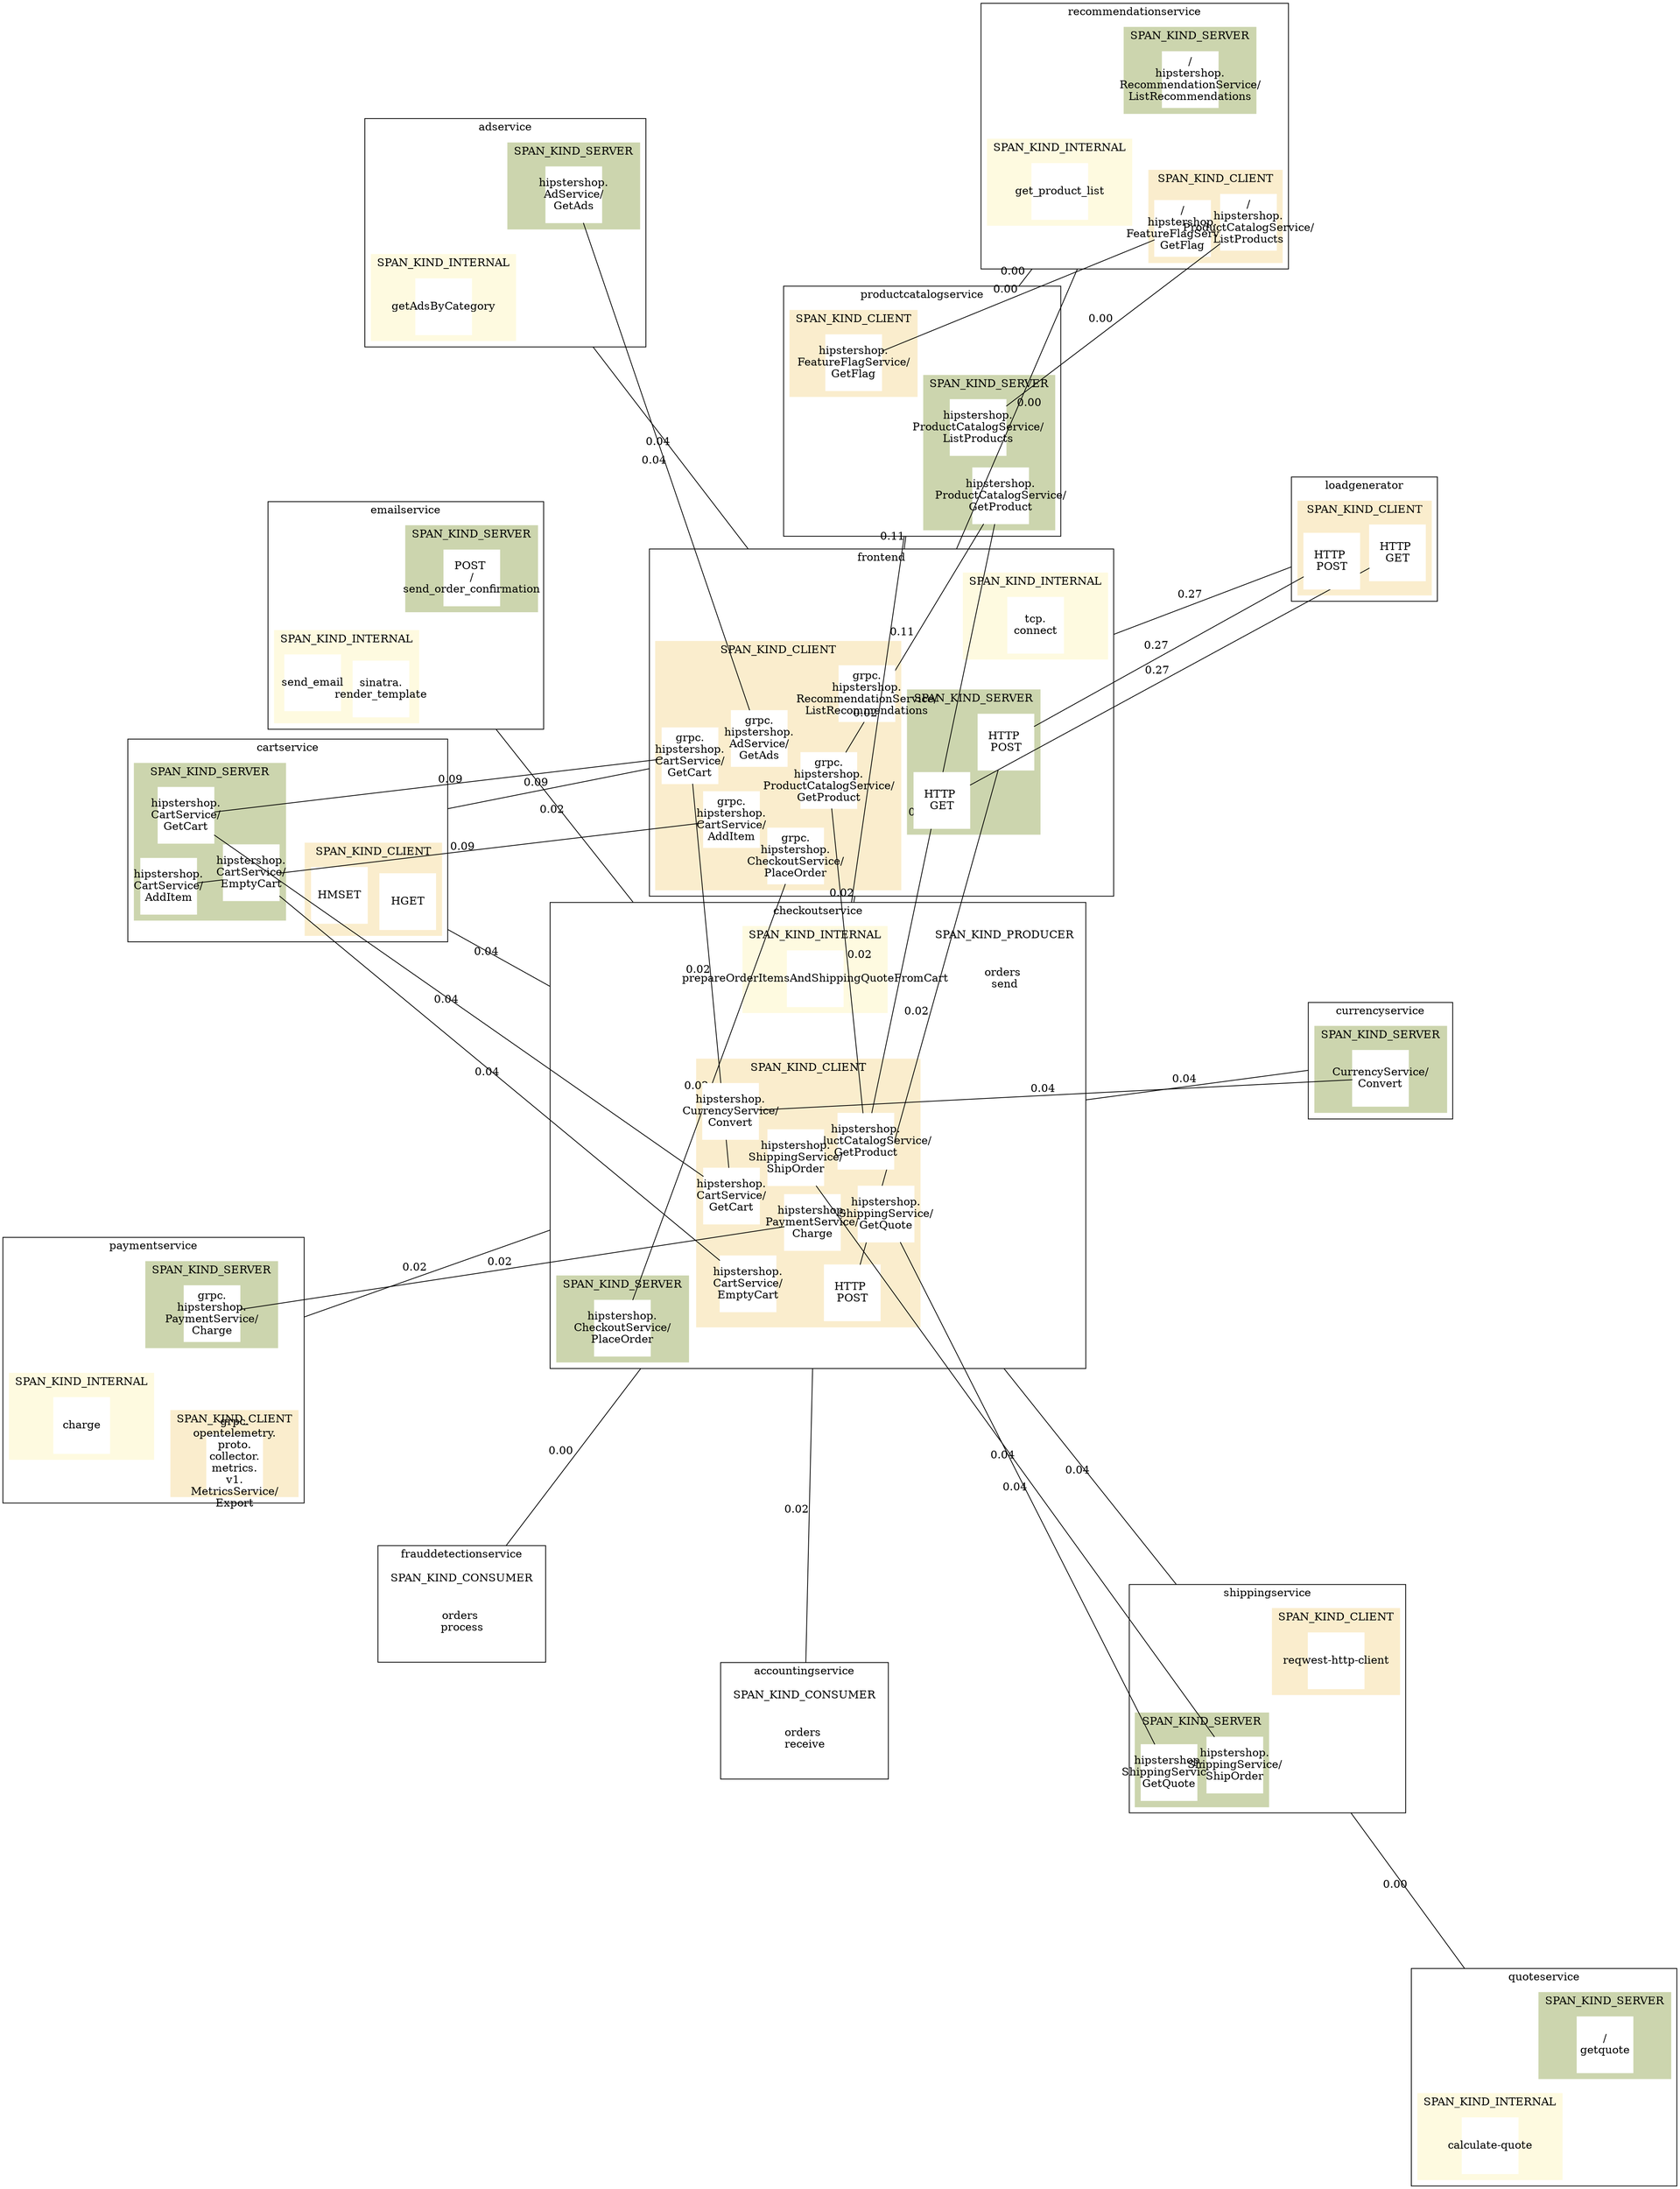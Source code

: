 graph {
  layout=fdp;
  subgraph cluster_checkoutservice {
    label=checkoutservice;
    subgraph cluster_checkoutservice_SPAN_KIND_SERVER {
      label=SPAN_KIND_SERVER;
      cluster=cluster_checkoutservice;
      color="#ccd5ae";
      style=filled;
      fontcolor=black;
      checkoutservice_hipstershop_CheckoutService_PlaceOrder_SPAN_KIND_SERVER [label="hipstershop.
CheckoutService/
PlaceOrder",cluster=cluster_checkoutservice_SPAN_KIND_SERVER,tooltip="hipstershop.CheckoutService/PlaceOrder",width=1,height=1,fixedsize=true,shape=box,color=white,style=filled,fontcolor=black]
    }
    subgraph cluster_checkoutservice_SPAN_KIND_CLIENT {
      label=SPAN_KIND_CLIENT;
      cluster=cluster_checkoutservice;
      color="#faedcd";
      style=filled;
      fontcolor=black;
      checkoutservice_HTTP_POST_SPAN_KIND_CLIENT [label="HTTP 
POST",cluster=cluster_checkoutservice_SPAN_KIND_CLIENT,tooltip="HTTP POST",width=1,height=1,fixedsize=true,shape=box,color=white,style=filled,fontcolor=black]
      checkoutservice_hipstershop_CartService_EmptyCart_SPAN_KIND_CLIENT [label="hipstershop.
CartService/
EmptyCart",cluster=cluster_checkoutservice_SPAN_KIND_CLIENT,tooltip="hipstershop.CartService/EmptyCart",width=1,height=1,fixedsize=true,shape=box,color=white,style=filled,fontcolor=black]
      checkoutservice_hipstershop_CartService_GetCart_SPAN_KIND_CLIENT [label="hipstershop.
CartService/
GetCart",cluster=cluster_checkoutservice_SPAN_KIND_CLIENT,tooltip="hipstershop.CartService/GetCart",width=1,height=1,fixedsize=true,shape=box,color=white,style=filled,fontcolor=black]
      checkoutservice_hipstershop_CurrencyService_Convert_SPAN_KIND_CLIENT [label="hipstershop.
CurrencyService/
Convert",cluster=cluster_checkoutservice_SPAN_KIND_CLIENT,tooltip="hipstershop.CurrencyService/Convert",width=1,height=1,fixedsize=true,shape=box,color=white,style=filled,fontcolor=black]
      checkoutservice_hipstershop_PaymentService_Charge_SPAN_KIND_CLIENT [label="hipstershop.
PaymentService/
Charge",cluster=cluster_checkoutservice_SPAN_KIND_CLIENT,tooltip="hipstershop.PaymentService/Charge",width=1,height=1,fixedsize=true,shape=box,color=white,style=filled,fontcolor=black]
      checkoutservice_hipstershop_ProductCatalogService_GetProduct_SPAN_KIND_CLIENT [label="hipstershop.
ProductCatalogService/
GetProduct",cluster=cluster_checkoutservice_SPAN_KIND_CLIENT,tooltip="hipstershop.ProductCatalogService/GetProduct",width=1,height=1,fixedsize=true,shape=box,color=white,style=filled,fontcolor=black]
      checkoutservice_hipstershop_ShippingService_GetQuote_SPAN_KIND_CLIENT [label="hipstershop.
ShippingService/
GetQuote",cluster=cluster_checkoutservice_SPAN_KIND_CLIENT,tooltip="hipstershop.ShippingService/GetQuote",width=1,height=1,fixedsize=true,shape=box,color=white,style=filled,fontcolor=black]
      checkoutservice_hipstershop_ShippingService_ShipOrder_SPAN_KIND_CLIENT [label="hipstershop.
ShippingService/
ShipOrder",cluster=cluster_checkoutservice_SPAN_KIND_CLIENT,tooltip="hipstershop.ShippingService/ShipOrder",width=1,height=1,fixedsize=true,shape=box,color=white,style=filled,fontcolor=black]
    }
    subgraph cluster_checkoutservice_SPAN_KIND_PRODUCER {
      label=SPAN_KIND_PRODUCER;
      cluster=cluster_checkoutservice;
      color=white;
      style=filled;
      fontcolor=black;
      checkoutservice_orders_send_SPAN_KIND_PRODUCER [label="orders 
send",cluster=cluster_checkoutservice_SPAN_KIND_PRODUCER,tooltip="orders send",width=1,height=1,fixedsize=true,shape=box,color=white,style=filled,fontcolor=black]
    }
    subgraph cluster_checkoutservice_SPAN_KIND_INTERNAL {
      label=SPAN_KIND_INTERNAL;
      cluster=cluster_checkoutservice;
      color="#fefae0";
      style=filled;
      fontcolor=black;
      checkoutservice_prepareOrderItemsAndShippingQuoteFromCart_SPAN_KIND_INTERNAL [label=prepareOrderItemsAndShippingQuoteFromCart,cluster=cluster_checkoutservice_SPAN_KIND_INTERNAL,tooltip=prepareOrderItemsAndShippingQuoteFromCart,width=1,height=1,fixedsize=true,shape=box,color=white,style=filled,fontcolor=black]
    }
  }
  subgraph cluster_accountingservice {
    label=accountingservice;
    subgraph cluster_accountingservice_SPAN_KIND_CONSUMER {
      label=SPAN_KIND_CONSUMER;
      cluster=cluster_accountingservice;
      color=white;
      style=filled;
      fontcolor=black;
      accountingservice_orders_receive_SPAN_KIND_CONSUMER [label="orders 
receive",cluster=cluster_accountingservice_SPAN_KIND_CONSUMER,tooltip="orders receive",width=1,height=1,fixedsize=true,shape=box,color=white,style=filled,fontcolor=black]
    }
  }
  subgraph cluster_frauddetectionservice {
    label=frauddetectionservice;
    subgraph cluster_frauddetectionservice_SPAN_KIND_CONSUMER {
      label=SPAN_KIND_CONSUMER;
      cluster=cluster_frauddetectionservice;
      color=white;
      style=filled;
      fontcolor=black;
      frauddetectionservice_orders_process_SPAN_KIND_CONSUMER [label="orders 
process",cluster=cluster_frauddetectionservice_SPAN_KIND_CONSUMER,tooltip="orders process",width=1,height=1,fixedsize=true,shape=box,color=white,style=filled,fontcolor=black]
    }
  }
  subgraph cluster_cartservice {
    label=cartservice;
    subgraph cluster_cartservice_SPAN_KIND_CLIENT {
      label=SPAN_KIND_CLIENT;
      cluster=cluster_cartservice;
      color="#faedcd";
      style=filled;
      fontcolor=black;
      cartservice_HGET_SPAN_KIND_CLIENT [label=HGET,cluster=cluster_cartservice_SPAN_KIND_CLIENT,tooltip=HGET,width=1,height=1,fixedsize=true,shape=box,color=white,style=filled,fontcolor=black]
      cartservice_HMSET_SPAN_KIND_CLIENT [label=HMSET,cluster=cluster_cartservice_SPAN_KIND_CLIENT,tooltip=HMSET,width=1,height=1,fixedsize=true,shape=box,color=white,style=filled,fontcolor=black]
    }
    subgraph cluster_cartservice_SPAN_KIND_SERVER {
      label=SPAN_KIND_SERVER;
      cluster=cluster_cartservice;
      color="#ccd5ae";
      style=filled;
      fontcolor=black;
      cartservice_hipstershop_CartService_AddItem_SPAN_KIND_SERVER [label="hipstershop.
CartService/
AddItem",cluster=cluster_cartservice_SPAN_KIND_SERVER,tooltip="hipstershop.CartService/AddItem",width=1,height=1,fixedsize=true,shape=box,color=white,style=filled,fontcolor=black]
      cartservice_hipstershop_CartService_EmptyCart_SPAN_KIND_SERVER [label="hipstershop.
CartService/
EmptyCart",cluster=cluster_cartservice_SPAN_KIND_SERVER,tooltip="hipstershop.CartService/EmptyCart",width=1,height=1,fixedsize=true,shape=box,color=white,style=filled,fontcolor=black]
      cartservice_hipstershop_CartService_GetCart_SPAN_KIND_SERVER [label="hipstershop.
CartService/
GetCart",cluster=cluster_cartservice_SPAN_KIND_SERVER,tooltip="hipstershop.CartService/GetCart",width=1,height=1,fixedsize=true,shape=box,color=white,style=filled,fontcolor=black]
    }
  }
  subgraph cluster_currencyservice {
    label=currencyservice;
    subgraph cluster_currencyservice_SPAN_KIND_SERVER {
      label=SPAN_KIND_SERVER;
      cluster=cluster_currencyservice;
      color="#ccd5ae";
      style=filled;
      fontcolor=black;
      currencyservice_CurrencyService_Convert_SPAN_KIND_SERVER [label="CurrencyService/
Convert",cluster=cluster_currencyservice_SPAN_KIND_SERVER,tooltip="CurrencyService/Convert",width=1,height=1,fixedsize=true,shape=box,color=white,style=filled,fontcolor=black]
    }
  }
  subgraph cluster_emailservice {
    label=emailservice;
    subgraph cluster_emailservice_SPAN_KIND_SERVER {
      label=SPAN_KIND_SERVER;
      cluster=cluster_emailservice;
      color="#ccd5ae";
      style=filled;
      fontcolor=black;
      emailservice_POST__send_order_confirmation_SPAN_KIND_SERVER [label="POST 
/
send_order_confirmation",cluster=cluster_emailservice_SPAN_KIND_SERVER,tooltip="POST /send_order_confirmation",width=1,height=1,fixedsize=true,shape=box,color=white,style=filled,fontcolor=black]
    }
    subgraph cluster_emailservice_SPAN_KIND_INTERNAL {
      label=SPAN_KIND_INTERNAL;
      cluster=cluster_emailservice;
      color="#fefae0";
      style=filled;
      fontcolor=black;
      emailservice_send_email_SPAN_KIND_INTERNAL [label=send_email,cluster=cluster_emailservice_SPAN_KIND_INTERNAL,tooltip=send_email,width=1,height=1,fixedsize=true,shape=box,color=white,style=filled,fontcolor=black]
      emailservice_sinatra_render_template_SPAN_KIND_INTERNAL [label="sinatra.
render_template",cluster=cluster_emailservice_SPAN_KIND_INTERNAL,tooltip="sinatra.render_template",width=1,height=1,fixedsize=true,shape=box,color=white,style=filled,fontcolor=black]
    }
  }
  subgraph cluster_paymentservice {
    label=paymentservice;
    subgraph cluster_paymentservice_SPAN_KIND_INTERNAL {
      label=SPAN_KIND_INTERNAL;
      cluster=cluster_paymentservice;
      color="#fefae0";
      style=filled;
      fontcolor=black;
      paymentservice_charge_SPAN_KIND_INTERNAL [label=charge,cluster=cluster_paymentservice_SPAN_KIND_INTERNAL,tooltip=charge,width=1,height=1,fixedsize=true,shape=box,color=white,style=filled,fontcolor=black]
    }
    subgraph cluster_paymentservice_SPAN_KIND_SERVER {
      label=SPAN_KIND_SERVER;
      cluster=cluster_paymentservice;
      color="#ccd5ae";
      style=filled;
      fontcolor=black;
      paymentservice_grpc_hipstershop_PaymentService_Charge_SPAN_KIND_SERVER [label="grpc.
hipstershop.
PaymentService/
Charge",cluster=cluster_paymentservice_SPAN_KIND_SERVER,tooltip="grpc.hipstershop.PaymentService/Charge",width=1,height=1,fixedsize=true,shape=box,color=white,style=filled,fontcolor=black]
    }
    subgraph cluster_paymentservice_SPAN_KIND_CLIENT {
      label=SPAN_KIND_CLIENT;
      cluster=cluster_paymentservice;
      color="#faedcd";
      style=filled;
      fontcolor=black;
      paymentservice_grpc_opentelemetry_proto_collector_metrics_v1_MetricsService_Export_SPAN_KIND_CLIENT [label="grpc.
opentelemetry.
proto.
collector.
metrics.
v1.
MetricsService/
Export",cluster=cluster_paymentservice_SPAN_KIND_CLIENT,tooltip="grpc.opentelemetry.proto.collector.metrics.v1.MetricsService/Export",width=1,height=1,fixedsize=true,shape=box,color=white,style=filled,fontcolor=black]
    }
  }
  subgraph cluster_productcatalogservice {
    label=productcatalogservice;
    subgraph cluster_productcatalogservice_SPAN_KIND_CLIENT {
      label=SPAN_KIND_CLIENT;
      cluster=cluster_productcatalogservice;
      color="#faedcd";
      style=filled;
      fontcolor=black;
      productcatalogservice_hipstershop_FeatureFlagService_GetFlag_SPAN_KIND_CLIENT [label="hipstershop.
FeatureFlagService/
GetFlag",cluster=cluster_productcatalogservice_SPAN_KIND_CLIENT,tooltip="hipstershop.FeatureFlagService/GetFlag",width=1,height=1,fixedsize=true,shape=box,color=white,style=filled,fontcolor=black]
    }
    subgraph cluster_productcatalogservice_SPAN_KIND_SERVER {
      label=SPAN_KIND_SERVER;
      cluster=cluster_productcatalogservice;
      color="#ccd5ae";
      style=filled;
      fontcolor=black;
      productcatalogservice_hipstershop_ProductCatalogService_GetProduct_SPAN_KIND_SERVER [label="hipstershop.
ProductCatalogService/
GetProduct",cluster=cluster_productcatalogservice_SPAN_KIND_SERVER,tooltip="hipstershop.ProductCatalogService/GetProduct",width=1,height=1,fixedsize=true,shape=box,color=white,style=filled,fontcolor=black]
      productcatalogservice_hipstershop_ProductCatalogService_ListProducts_SPAN_KIND_SERVER [label="hipstershop.
ProductCatalogService/
ListProducts",cluster=cluster_productcatalogservice_SPAN_KIND_SERVER,tooltip="hipstershop.ProductCatalogService/ListProducts",width=1,height=1,fixedsize=true,shape=box,color=white,style=filled,fontcolor=black]
    }
  }
  subgraph cluster_shippingservice {
    label=shippingservice;
    subgraph cluster_shippingservice_SPAN_KIND_SERVER {
      label=SPAN_KIND_SERVER;
      cluster=cluster_shippingservice;
      color="#ccd5ae";
      style=filled;
      fontcolor=black;
      shippingservice_hipstershop_ShippingService_GetQuote_SPAN_KIND_SERVER [label="hipstershop.
ShippingService/
GetQuote",cluster=cluster_shippingservice_SPAN_KIND_SERVER,tooltip="hipstershop.ShippingService/GetQuote",width=1,height=1,fixedsize=true,shape=box,color=white,style=filled,fontcolor=black]
      shippingservice_hipstershop_ShippingService_ShipOrder_SPAN_KIND_SERVER [label="hipstershop.
ShippingService/
ShipOrder",cluster=cluster_shippingservice_SPAN_KIND_SERVER,tooltip="hipstershop.ShippingService/ShipOrder",width=1,height=1,fixedsize=true,shape=box,color=white,style=filled,fontcolor=black]
    }
    subgraph cluster_shippingservice_SPAN_KIND_CLIENT {
      label=SPAN_KIND_CLIENT;
      cluster=cluster_shippingservice;
      color="#faedcd";
      style=filled;
      fontcolor=black;
      "shippingservice_reqwest-http-client_SPAN_KIND_CLIENT" [label="reqwest-http-client",cluster=cluster_shippingservice_SPAN_KIND_CLIENT,tooltip="reqwest-http-client",width=1,height=1,fixedsize=true,shape=box,color=white,style=filled,fontcolor=black]
    }
  }
  subgraph cluster_frontend {
    label=frontend;
    subgraph cluster_frontend_SPAN_KIND_SERVER {
      label=SPAN_KIND_SERVER;
      cluster=cluster_frontend;
      color="#ccd5ae";
      style=filled;
      fontcolor=black;
      frontend_HTTP_GET_SPAN_KIND_SERVER [label="HTTP 
GET",cluster=cluster_frontend_SPAN_KIND_SERVER,tooltip="HTTP GET",width=1,height=1,fixedsize=true,shape=box,color=white,style=filled,fontcolor=black]
      frontend_HTTP_POST_SPAN_KIND_SERVER [label="HTTP 
POST",cluster=cluster_frontend_SPAN_KIND_SERVER,tooltip="HTTP POST",width=1,height=1,fixedsize=true,shape=box,color=white,style=filled,fontcolor=black]
    }
    subgraph cluster_frontend_SPAN_KIND_CLIENT {
      label=SPAN_KIND_CLIENT;
      cluster=cluster_frontend;
      color="#faedcd";
      style=filled;
      fontcolor=black;
      frontend_grpc_hipstershop_AdService_GetAds_SPAN_KIND_CLIENT [label="grpc.
hipstershop.
AdService/
GetAds",cluster=cluster_frontend_SPAN_KIND_CLIENT,tooltip="grpc.hipstershop.AdService/GetAds",width=1,height=1,fixedsize=true,shape=box,color=white,style=filled,fontcolor=black]
      frontend_grpc_hipstershop_CartService_AddItem_SPAN_KIND_CLIENT [label="grpc.
hipstershop.
CartService/
AddItem",cluster=cluster_frontend_SPAN_KIND_CLIENT,tooltip="grpc.hipstershop.CartService/AddItem",width=1,height=1,fixedsize=true,shape=box,color=white,style=filled,fontcolor=black]
      frontend_grpc_hipstershop_CartService_GetCart_SPAN_KIND_CLIENT [label="grpc.
hipstershop.
CartService/
GetCart",cluster=cluster_frontend_SPAN_KIND_CLIENT,tooltip="grpc.hipstershop.CartService/GetCart",width=1,height=1,fixedsize=true,shape=box,color=white,style=filled,fontcolor=black]
      frontend_grpc_hipstershop_CheckoutService_PlaceOrder_SPAN_KIND_CLIENT [label="grpc.
hipstershop.
CheckoutService/
PlaceOrder",cluster=cluster_frontend_SPAN_KIND_CLIENT,tooltip="grpc.hipstershop.CheckoutService/PlaceOrder",width=1,height=1,fixedsize=true,shape=box,color=white,style=filled,fontcolor=black]
      frontend_grpc_hipstershop_ProductCatalogService_GetProduct_SPAN_KIND_CLIENT [label="grpc.
hipstershop.
ProductCatalogService/
GetProduct",cluster=cluster_frontend_SPAN_KIND_CLIENT,tooltip="grpc.hipstershop.ProductCatalogService/GetProduct",width=1,height=1,fixedsize=true,shape=box,color=white,style=filled,fontcolor=black]
      frontend_grpc_hipstershop_RecommendationService_ListRecommendations_SPAN_KIND_CLIENT [label="grpc.
hipstershop.
RecommendationService/
ListRecommendations",cluster=cluster_frontend_SPAN_KIND_CLIENT,tooltip="grpc.hipstershop.RecommendationService/ListRecommendations",width=1,height=1,fixedsize=true,shape=box,color=white,style=filled,fontcolor=black]
    }
    subgraph cluster_frontend_SPAN_KIND_INTERNAL {
      label=SPAN_KIND_INTERNAL;
      cluster=cluster_frontend;
      color="#fefae0";
      style=filled;
      fontcolor=black;
      frontend_tcp_connect_SPAN_KIND_INTERNAL [label="tcp.
connect",cluster=cluster_frontend_SPAN_KIND_INTERNAL,tooltip="tcp.connect",width=1,height=1,fixedsize=true,shape=box,color=white,style=filled,fontcolor=black]
    }
  }
  subgraph cluster_adservice {
    label=adservice;
    subgraph cluster_adservice_SPAN_KIND_INTERNAL {
      label=SPAN_KIND_INTERNAL;
      cluster=cluster_adservice;
      color="#fefae0";
      style=filled;
      fontcolor=black;
      adservice_getAdsByCategory_SPAN_KIND_INTERNAL [label=getAdsByCategory,cluster=cluster_adservice_SPAN_KIND_INTERNAL,tooltip=getAdsByCategory,width=1,height=1,fixedsize=true,shape=box,color=white,style=filled,fontcolor=black]
    }
    subgraph cluster_adservice_SPAN_KIND_SERVER {
      label=SPAN_KIND_SERVER;
      cluster=cluster_adservice;
      color="#ccd5ae";
      style=filled;
      fontcolor=black;
      adservice_hipstershop_AdService_GetAds_SPAN_KIND_SERVER [label="hipstershop.
AdService/
GetAds",cluster=cluster_adservice_SPAN_KIND_SERVER,tooltip="hipstershop.AdService/GetAds",width=1,height=1,fixedsize=true,shape=box,color=white,style=filled,fontcolor=black]
    }
  }
  subgraph cluster_recommendationservice {
    label=recommendationservice;
    subgraph cluster_recommendationservice_SPAN_KIND_CLIENT {
      label=SPAN_KIND_CLIENT;
      cluster=cluster_recommendationservice;
      color="#faedcd";
      style=filled;
      fontcolor=black;
      recommendationservice__hipstershop_FeatureFlagService_GetFlag_SPAN_KIND_CLIENT [label="/
hipstershop.
FeatureFlagService/
GetFlag",cluster=cluster_recommendationservice_SPAN_KIND_CLIENT,tooltip="/hipstershop.FeatureFlagService/GetFlag",width=1,height=1,fixedsize=true,shape=box,color=white,style=filled,fontcolor=black]
      recommendationservice__hipstershop_ProductCatalogService_ListProducts_SPAN_KIND_CLIENT [label="/
hipstershop.
ProductCatalogService/
ListProducts",cluster=cluster_recommendationservice_SPAN_KIND_CLIENT,tooltip="/hipstershop.ProductCatalogService/ListProducts",width=1,height=1,fixedsize=true,shape=box,color=white,style=filled,fontcolor=black]
    }
    subgraph cluster_recommendationservice_SPAN_KIND_SERVER {
      label=SPAN_KIND_SERVER;
      cluster=cluster_recommendationservice;
      color="#ccd5ae";
      style=filled;
      fontcolor=black;
      recommendationservice__hipstershop_RecommendationService_ListRecommendations_SPAN_KIND_SERVER [label="/
hipstershop.
RecommendationService/
ListRecommendations",cluster=cluster_recommendationservice_SPAN_KIND_SERVER,tooltip="/hipstershop.RecommendationService/ListRecommendations",width=1,height=1,fixedsize=true,shape=box,color=white,style=filled,fontcolor=black]
    }
    subgraph cluster_recommendationservice_SPAN_KIND_INTERNAL {
      label=SPAN_KIND_INTERNAL;
      cluster=cluster_recommendationservice;
      color="#fefae0";
      style=filled;
      fontcolor=black;
      recommendationservice_get_product_list_SPAN_KIND_INTERNAL [label=get_product_list,cluster=cluster_recommendationservice_SPAN_KIND_INTERNAL,tooltip=get_product_list,width=1,height=1,fixedsize=true,shape=box,color=white,style=filled,fontcolor=black]
    }
  }
  subgraph cluster_loadgenerator {
    label=loadgenerator;
    subgraph cluster_loadgenerator_SPAN_KIND_CLIENT {
      label=SPAN_KIND_CLIENT;
      cluster=cluster_loadgenerator;
      color="#faedcd";
      style=filled;
      fontcolor=black;
      loadgenerator_HTTP_GET_SPAN_KIND_CLIENT [label="HTTP 
GET",cluster=cluster_loadgenerator_SPAN_KIND_CLIENT,tooltip="HTTP GET",width=1,height=1,fixedsize=true,shape=box,color=white,style=filled,fontcolor=black]
      loadgenerator_HTTP_POST_SPAN_KIND_CLIENT [label="HTTP 
POST",cluster=cluster_loadgenerator_SPAN_KIND_CLIENT,tooltip="HTTP POST",width=1,height=1,fixedsize=true,shape=box,color=white,style=filled,fontcolor=black]
    }
  }
  subgraph cluster_quoteservice {
    label=quoteservice;
    subgraph cluster_quoteservice_SPAN_KIND_SERVER {
      label=SPAN_KIND_SERVER;
      cluster=cluster_quoteservice;
      color="#ccd5ae";
      style=filled;
      fontcolor=black;
      quoteservice__getquote_SPAN_KIND_SERVER [label="/
getquote",cluster=cluster_quoteservice_SPAN_KIND_SERVER,tooltip="/getquote",width=1,height=1,fixedsize=true,shape=box,color=white,style=filled,fontcolor=black]
    }
    subgraph cluster_quoteservice_SPAN_KIND_INTERNAL {
      label=SPAN_KIND_INTERNAL;
      cluster=cluster_quoteservice;
      color="#fefae0";
      style=filled;
      fontcolor=black;
      "quoteservice_calculate-quote_SPAN_KIND_INTERNAL" [label="calculate-quote",cluster=cluster_quoteservice_SPAN_KIND_INTERNAL,tooltip="calculate-quote",width=1,height=1,fixedsize=true,shape=box,color=white,style=filled,fontcolor=black]
    }
  }
  cluster_accountingservice -- cluster_checkoutservice [label="0.02",len=2]
  cluster_checkoutservice -- cluster_frauddetectionservice [label="0.00",len=2]
  cluster_cartservice -- cluster_checkoutservice [label="0.04",len=2]
  cartservice_hipstershop_CartService_EmptyCart_SPAN_KIND_SERVER -- checkoutservice_hipstershop_CartService_EmptyCart_SPAN_KIND_CLIENT [label="0.04"]
  cartservice_hipstershop_CartService_GetCart_SPAN_KIND_SERVER -- checkoutservice_hipstershop_CartService_GetCart_SPAN_KIND_CLIENT [label="0.04"]
  cluster_checkoutservice -- cluster_currencyservice [label="0.04",len=2]
  checkoutservice_hipstershop_CurrencyService_Convert_SPAN_KIND_CLIENT -- currencyservice_CurrencyService_Convert_SPAN_KIND_SERVER [label="0.04"]
  cluster_checkoutservice -- cluster_emailservice [label="0.02",len=2]
  cluster_checkoutservice -- cluster_paymentservice [label="0.02",len=2]
  checkoutservice_hipstershop_PaymentService_Charge_SPAN_KIND_CLIENT -- paymentservice_grpc_hipstershop_PaymentService_Charge_SPAN_KIND_SERVER [label="0.02"]
  cluster_checkoutservice -- cluster_productcatalogservice [label="0.02",len=2]
  checkoutservice_hipstershop_ProductCatalogService_GetProduct_SPAN_KIND_CLIENT -- productcatalogservice_hipstershop_ProductCatalogService_GetProduct_SPAN_KIND_SERVER [label="0.02"]
  cluster_checkoutservice -- cluster_shippingservice [label="0.04",len=2]
  checkoutservice_hipstershop_ShippingService_GetQuote_SPAN_KIND_CLIENT -- shippingservice_hipstershop_ShippingService_GetQuote_SPAN_KIND_SERVER [label="0.04"]
  checkoutservice_hipstershop_ShippingService_ShipOrder_SPAN_KIND_CLIENT -- shippingservice_hipstershop_ShippingService_ShipOrder_SPAN_KIND_SERVER [label="0.04"]
  cluster_adservice -- cluster_frontend [label="0.04",len=2]
  adservice_hipstershop_AdService_GetAds_SPAN_KIND_SERVER -- frontend_grpc_hipstershop_AdService_GetAds_SPAN_KIND_CLIENT [label="0.04"]
  cluster_cartservice -- cluster_frontend [label="0.09",len=2]
  cartservice_hipstershop_CartService_AddItem_SPAN_KIND_SERVER -- frontend_grpc_hipstershop_CartService_AddItem_SPAN_KIND_CLIENT [label="0.09"]
  cartservice_hipstershop_CartService_GetCart_SPAN_KIND_SERVER -- frontend_grpc_hipstershop_CartService_GetCart_SPAN_KIND_CLIENT [label="0.09"]
  cluster_checkoutservice -- cluster_frontend [label="0.02",len=2]
  checkoutservice_HTTP_POST_SPAN_KIND_CLIENT -- frontend_HTTP_POST_SPAN_KIND_SERVER [label="0.02"]
  checkoutservice_hipstershop_CartService_GetCart_SPAN_KIND_CLIENT -- frontend_grpc_hipstershop_CartService_GetCart_SPAN_KIND_CLIENT [label="0.02"]
  checkoutservice_hipstershop_CheckoutService_PlaceOrder_SPAN_KIND_SERVER -- frontend_grpc_hipstershop_CheckoutService_PlaceOrder_SPAN_KIND_CLIENT [label="0.02"]
  checkoutservice_hipstershop_ProductCatalogService_GetProduct_SPAN_KIND_CLIENT -- frontend_grpc_hipstershop_ProductCatalogService_GetProduct_SPAN_KIND_CLIENT [label="0.02"]
  cluster_frontend -- cluster_productcatalogservice [label="0.11",len=2]
  frontend_grpc_hipstershop_ProductCatalogService_GetProduct_SPAN_KIND_CLIENT -- productcatalogservice_hipstershop_ProductCatalogService_GetProduct_SPAN_KIND_SERVER [label="0.11"]
  cluster_frontend -- cluster_recommendationservice [label="0.00",len=2]
  cluster_frontend -- cluster_loadgenerator [label="0.27",len=2]
  frontend_HTTP_GET_SPAN_KIND_SERVER -- loadgenerator_HTTP_GET_SPAN_KIND_CLIENT [label="0.27"]
  frontend_HTTP_POST_SPAN_KIND_SERVER -- loadgenerator_HTTP_POST_SPAN_KIND_CLIENT [label="0.27"]
  cluster_productcatalogservice -- cluster_recommendationservice [label="0.00",len=2]
  productcatalogservice_hipstershop_FeatureFlagService_GetFlag_SPAN_KIND_CLIENT -- recommendationservice__hipstershop_FeatureFlagService_GetFlag_SPAN_KIND_CLIENT [label="0.00"]
  productcatalogservice_hipstershop_ProductCatalogService_ListProducts_SPAN_KIND_SERVER -- recommendationservice__hipstershop_ProductCatalogService_ListProducts_SPAN_KIND_CLIENT [label="0.00"]
  cluster_quoteservice -- cluster_shippingservice [label="0.00",len=2]
}
